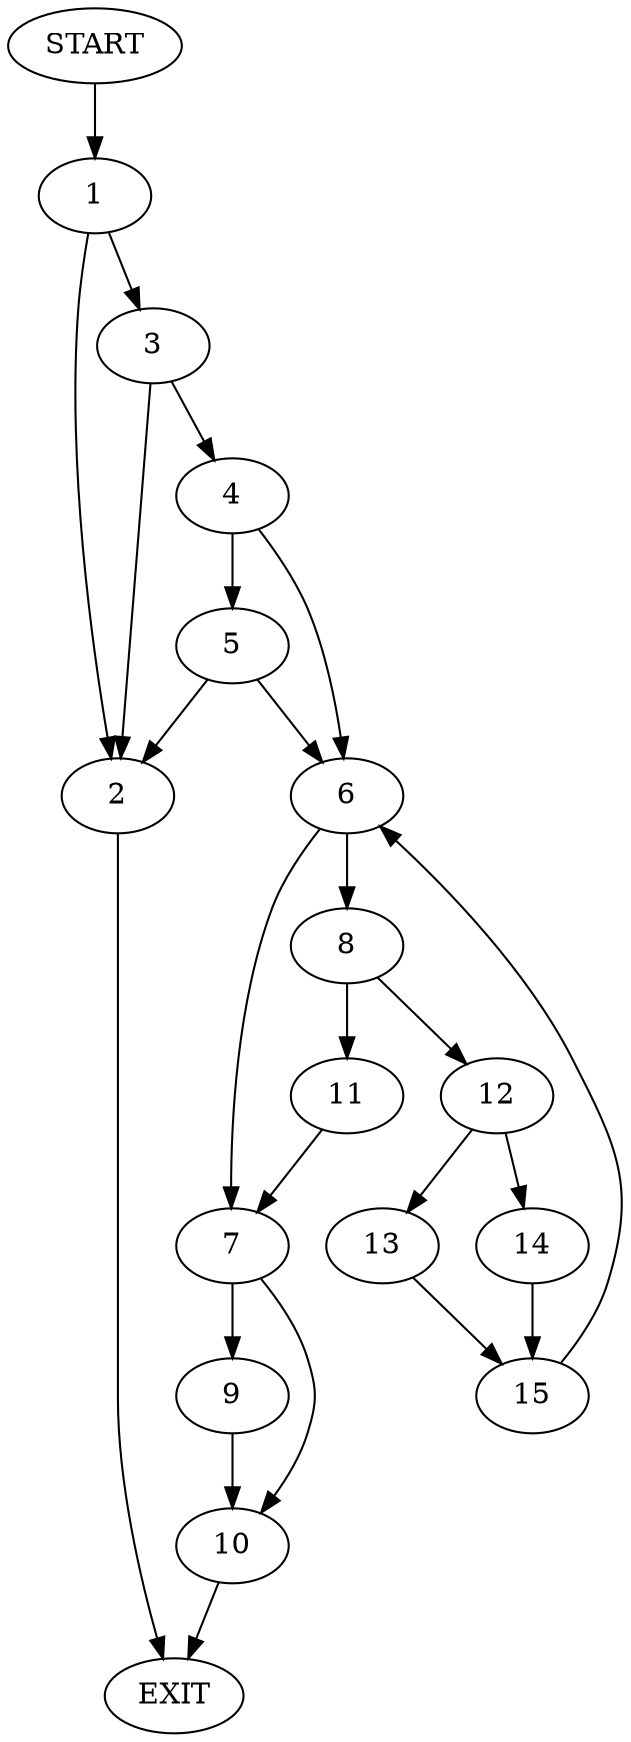 digraph {
0 [label="START"]
16 [label="EXIT"]
0 -> 1
1 -> 2
1 -> 3
3 -> 2
3 -> 4
2 -> 16
4 -> 5
4 -> 6
5 -> 2
5 -> 6
6 -> 7
6 -> 8
7 -> 9
7 -> 10
8 -> 11
8 -> 12
12 -> 13
12 -> 14
11 -> 7
13 -> 15
14 -> 15
15 -> 6
10 -> 16
9 -> 10
}
